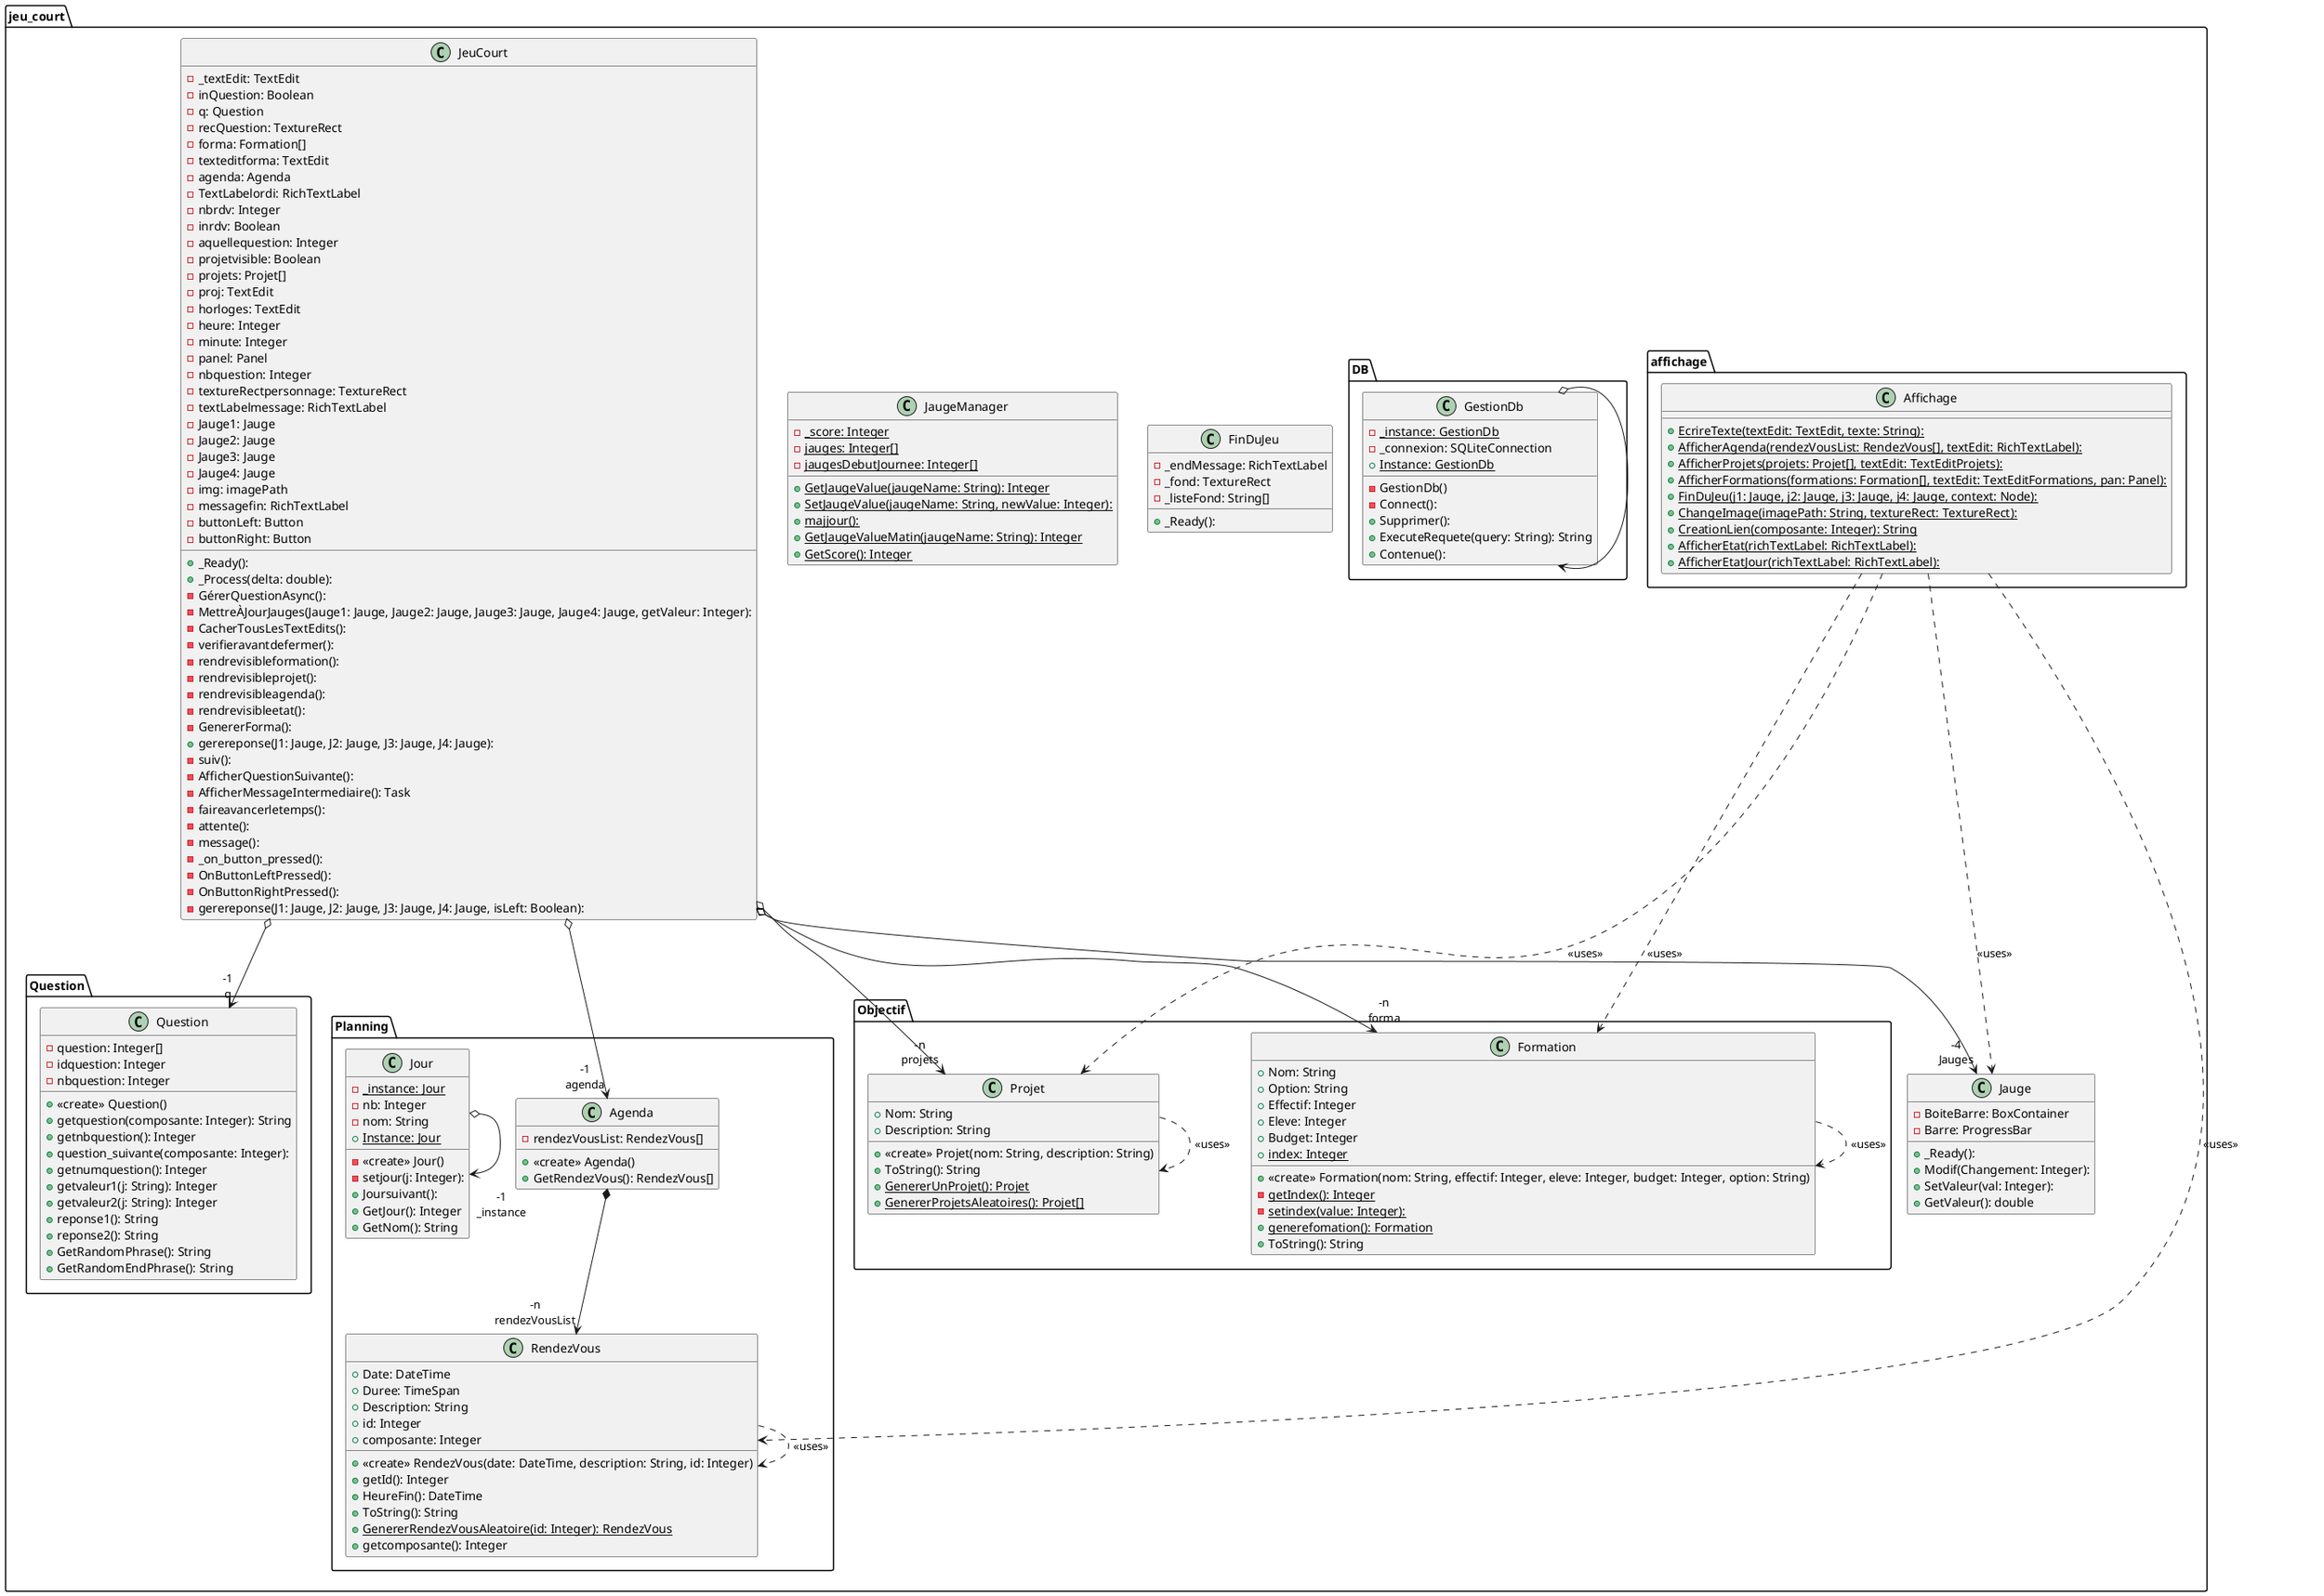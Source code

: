 @startuml jeuCourt

package jeu_court {
    package affichage {
        class Affichage {
            + {static} EcrireTexte(textEdit: TextEdit, texte: String):
            + {static} AfficherAgenda(rendezVousList: RendezVous[], textEdit: RichTextLabel):
            + {static} AfficherProjets(projets: Projet[], textEdit: TextEditProjets):
            + {static} AfficherFormations(formations: Formation[], textEdit: TextEditFormations, pan: Panel):
            + {static} FinDuJeu(j1: Jauge, j2: Jauge, j3: Jauge, j4: Jauge, context: Node):
            + {static} ChangeImage(imagePath: String, textureRect: TextureRect):
            + {static} CreationLien(composante: Integer): String
            + {static} AfficherEtat(richTextLabel: RichTextLabel):
            + {static} AfficherEtatJour(richTextLabel: RichTextLabel):
        }
    }
    package DB {
        class GestionDb {
            - {static} _instance: GestionDb
            - _connexion: SQLiteConnection
            - GestionDb()
            + {static} Instance: GestionDb
            - Connect():
            + Supprimer():
            + ExecuteRequete(query: String): String
            + Contenue():
        }
    }
    package Objectif {
        class Formation {
            + Nom: String
            + Option: String
            + Effectif: Integer
            + Eleve: Integer
            + Budget: Integer
            + {static} index: Integer
            + <<create>> Formation(nom: String, effectif: Integer, eleve: Integer, budget: Integer, option: String)
            - {static} getIndex(): Integer
            - {static} setindex(value: Integer):
            + {static} generefomation(): Formation
            + ToString(): String
        }
        class Projet {
            + Nom: String
            + Description: String
            + <<create>> Projet(nom: String, description: String)
            + ToString(): String
            + {static} GenererUnProjet(): Projet
            + {static} GenererProjetsAleatoires(): Projet[]
        }
    }
    package Planning {
        class Agenda {
            - rendezVousList: RendezVous[]
            + <<create>> Agenda()
            + GetRendezVous(): RendezVous[]
        }
        class Jour {
            - {static} _instance: Jour
            - nb: Integer
            - nom: String
            - <<create>> Jour()
            + {static} Instance: Jour
            - setjour(j: Integer):
            + Joursuivant():
            + GetJour(): Integer
            + GetNom(): String
        }
        class RendezVous {
            + Date: DateTime
            + Duree: TimeSpan
            + Description: String
            + id: Integer
            + composante: Integer
            + <<create>> RendezVous(date: DateTime, description: String, id: Integer)
            + getId(): Integer
            + HeureFin(): DateTime
            + ToString(): String
            + {static} GenererRendezVousAleatoire(id: Integer): RendezVous
            + getcomposante(): Integer
        }
    }
    package Question {
        class Question {
            - question: Integer[]
            - idquestion: Integer
            - nbquestion: Integer
            + <<create>> Question()
            + getquestion(composante: Integer): String
            + getnbquestion(): Integer
            + question_suivante(composante: Integer):
            + getnumquestion(): Integer
            + getvaleur1(j: String): Integer
            + getvaleur2(j: String): Integer
            + reponse1(): String
            + reponse2(): String
            + GetRandomPhrase(): String
            + GetRandomEndPhrase(): String
        }
    }
    class FinDuJeu {
        - _endMessage: RichTextLabel
        - _fond: TextureRect
        - _listeFond: String[]
        + _Ready():
    }
    class Jauge {
        - BoiteBarre: BoxContainer
        - Barre: ProgressBar
        + _Ready():
        + Modif(Changement: Integer):
        + SetValeur(val: Integer):
        + GetValeur(): double
    }
    class JaugeManager {
        - {static} _score: Integer
        - {static} jauges: Integer[]
        - {static} jaugesDebutJournee: Integer[]
        + {static} GetJaugeValue(jaugeName: String): Integer
        + {static} SetJaugeValue(jaugeName: String, newValue: Integer):
        + {static} majjour():
        + {static} GetJaugeValueMatin(jaugeName: String): Integer
        + {static} GetScore(): Integer
    }
    class JeuCourt {
        - _textEdit: TextEdit
        - inQuestion: Boolean
        - q: Question
        - recQuestion: TextureRect
        - forma: Formation[]
        - texteditforma: TextEdit
        - agenda: Agenda
        - TextLabelordi: RichTextLabel
        - nbrdv: Integer
        - inrdv: Boolean
        - aquellequestion: Integer
        - projetvisible: Boolean
        - projets: Projet[]
        - proj: TextEdit
        - horloges: TextEdit
        - heure: Integer
        - minute: Integer
        - panel: Panel
        - nbquestion: Integer
        - textureRectpersonnage: TextureRect
        - textLabelmessage: RichTextLabel
        - Jauge1: Jauge
        - Jauge2: Jauge
        - Jauge3: Jauge
        - Jauge4: Jauge
        - img: imagePath
        - messagefin: RichTextLabel
        - buttonLeft: Button
        - buttonRight: Button
        + _Ready():
        + _Process(delta: double):
        - GérerQuestionAsync():
        - MettreÀJourJauges(Jauge1: Jauge, Jauge2: Jauge, Jauge3: Jauge, Jauge4: Jauge, getValeur: Integer):
        - CacherTousLesTextEdits():
        - verifieravantdefermer():
        - rendrevisibleformation():
        - rendrevisibleprojet():
        - rendrevisibleagenda():
        - rendrevisibleetat():
        - GenererForma():
        + gerereponse(J1: Jauge, J2: Jauge, J3: Jauge, J4: Jauge):
        - suiv():
        - AfficherQuestionSuivante():
        - AfficherMessageIntermediaire(): Task
        - faireavancerletemps():
        - attente():
        - message():
        - _on_button_pressed():
        - OnButtonLeftPressed():
        - OnButtonRightPressed():
        - gerereponse(J1: Jauge, J2: Jauge, J3: Jauge, J4: Jauge, isLeft: Boolean):
    }
    Affichage ..> RendezVous: <<uses>>
    Affichage ..> Projet: <<uses>>
    Affichage ..> Formation: <<uses>>
    Affichage ..> Jauge: <<uses>>

    GestionDb o--> GestionDb

    Formation ..> Formation: <<uses>>
    Projet ..> Projet: <<uses>>

    Agenda *-->"-n\nrendezVousList"RendezVous

    Jour o-->"-1\n_instance"Jour

    RendezVous ..> RendezVous: <<uses>>

    JeuCourt o-->"-1\nq" Question.Question
    JeuCourt o-->"-n\nforma" Formation
    JeuCourt o-->"-1\nagenda" Agenda
    JeuCourt o-->"-n\nprojets" Projet
    JeuCourt o-->"-4\nJauges" Jauge
}

@enduml